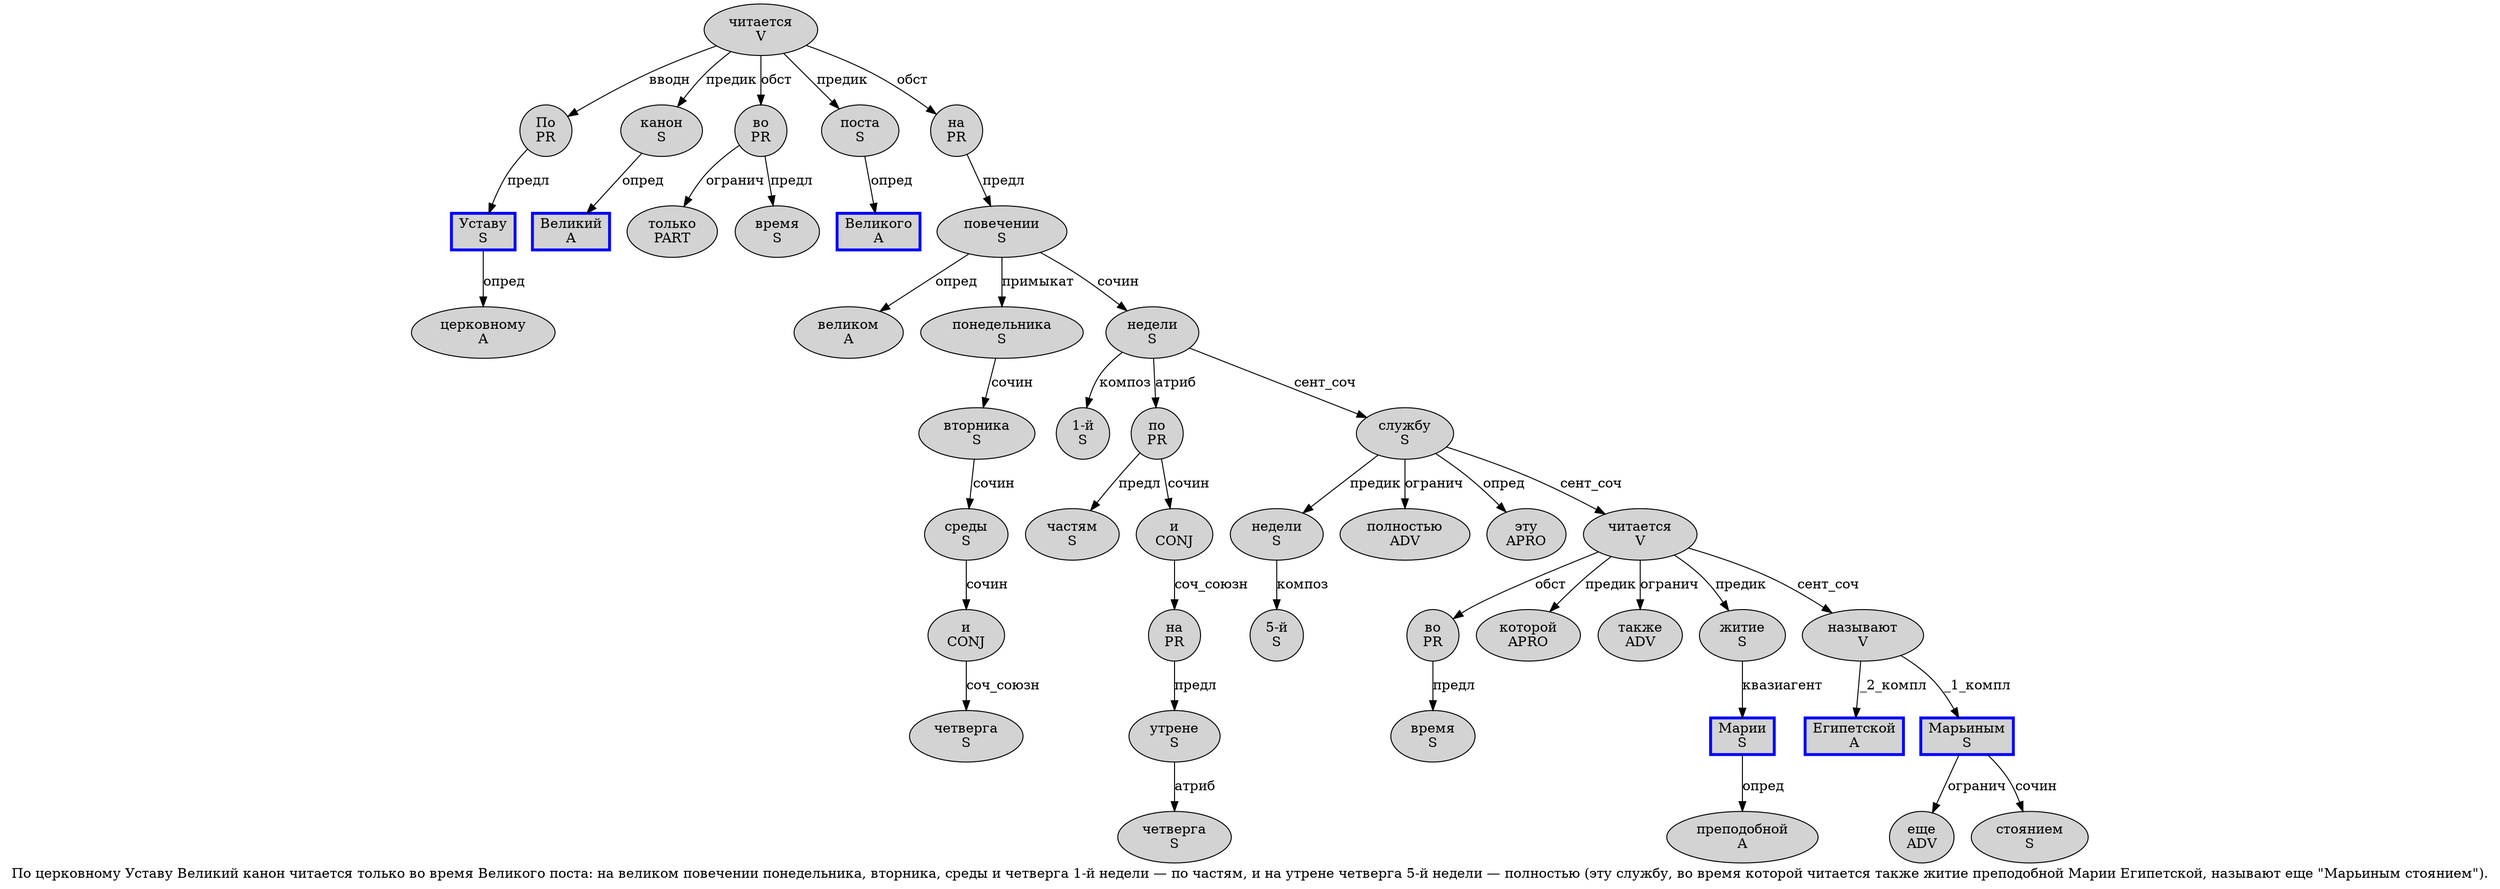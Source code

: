 digraph SENTENCE_1615 {
	graph [label="По церковному Уставу Великий канон читается только во время Великого поста: на великом повечении понедельника, вторника, среды и четверга 1-й недели — по частям, и на утрене четверга 5-й недели — полностью (эту службу, во время которой читается также житие преподобной Марии Египетской, называют еще \"Марьиным стоянием\")."]
	node [style=filled]
		0 [label="По
PR" color="" fillcolor=lightgray penwidth=1 shape=ellipse]
		1 [label="церковному
A" color="" fillcolor=lightgray penwidth=1 shape=ellipse]
		2 [label="Уставу
S" color=blue fillcolor=lightgray penwidth=3 shape=box]
		3 [label="Великий
A" color=blue fillcolor=lightgray penwidth=3 shape=box]
		4 [label="канон
S" color="" fillcolor=lightgray penwidth=1 shape=ellipse]
		5 [label="читается
V" color="" fillcolor=lightgray penwidth=1 shape=ellipse]
		6 [label="только
PART" color="" fillcolor=lightgray penwidth=1 shape=ellipse]
		7 [label="во
PR" color="" fillcolor=lightgray penwidth=1 shape=ellipse]
		8 [label="время
S" color="" fillcolor=lightgray penwidth=1 shape=ellipse]
		9 [label="Великого
A" color=blue fillcolor=lightgray penwidth=3 shape=box]
		10 [label="поста
S" color="" fillcolor=lightgray penwidth=1 shape=ellipse]
		12 [label="на
PR" color="" fillcolor=lightgray penwidth=1 shape=ellipse]
		13 [label="великом
A" color="" fillcolor=lightgray penwidth=1 shape=ellipse]
		14 [label="повечении
S" color="" fillcolor=lightgray penwidth=1 shape=ellipse]
		15 [label="понедельника
S" color="" fillcolor=lightgray penwidth=1 shape=ellipse]
		17 [label="вторника
S" color="" fillcolor=lightgray penwidth=1 shape=ellipse]
		19 [label="среды
S" color="" fillcolor=lightgray penwidth=1 shape=ellipse]
		20 [label="и
CONJ" color="" fillcolor=lightgray penwidth=1 shape=ellipse]
		21 [label="четверга
S" color="" fillcolor=lightgray penwidth=1 shape=ellipse]
		22 [label="1-й
S" color="" fillcolor=lightgray penwidth=1 shape=ellipse]
		23 [label="недели
S" color="" fillcolor=lightgray penwidth=1 shape=ellipse]
		25 [label="по
PR" color="" fillcolor=lightgray penwidth=1 shape=ellipse]
		26 [label="частям
S" color="" fillcolor=lightgray penwidth=1 shape=ellipse]
		28 [label="и
CONJ" color="" fillcolor=lightgray penwidth=1 shape=ellipse]
		29 [label="на
PR" color="" fillcolor=lightgray penwidth=1 shape=ellipse]
		30 [label="утрене
S" color="" fillcolor=lightgray penwidth=1 shape=ellipse]
		31 [label="четверга
S" color="" fillcolor=lightgray penwidth=1 shape=ellipse]
		32 [label="5-й
S" color="" fillcolor=lightgray penwidth=1 shape=ellipse]
		33 [label="недели
S" color="" fillcolor=lightgray penwidth=1 shape=ellipse]
		35 [label="полностью
ADV" color="" fillcolor=lightgray penwidth=1 shape=ellipse]
		37 [label="эту
APRO" color="" fillcolor=lightgray penwidth=1 shape=ellipse]
		38 [label="службу
S" color="" fillcolor=lightgray penwidth=1 shape=ellipse]
		40 [label="во
PR" color="" fillcolor=lightgray penwidth=1 shape=ellipse]
		41 [label="время
S" color="" fillcolor=lightgray penwidth=1 shape=ellipse]
		42 [label="которой
APRO" color="" fillcolor=lightgray penwidth=1 shape=ellipse]
		43 [label="читается
V" color="" fillcolor=lightgray penwidth=1 shape=ellipse]
		44 [label="также
ADV" color="" fillcolor=lightgray penwidth=1 shape=ellipse]
		45 [label="житие
S" color="" fillcolor=lightgray penwidth=1 shape=ellipse]
		46 [label="преподобной
A" color="" fillcolor=lightgray penwidth=1 shape=ellipse]
		47 [label="Марии
S" color=blue fillcolor=lightgray penwidth=3 shape=box]
		48 [label="Египетской
A" color=blue fillcolor=lightgray penwidth=3 shape=box]
		50 [label="называют
V" color="" fillcolor=lightgray penwidth=1 shape=ellipse]
		51 [label="еще
ADV" color="" fillcolor=lightgray penwidth=1 shape=ellipse]
		53 [label="Марьиным
S" color=blue fillcolor=lightgray penwidth=3 shape=box]
		54 [label="стоянием
S" color="" fillcolor=lightgray penwidth=1 shape=ellipse]
			0 -> 2 [label="предл"]
			47 -> 46 [label="опред"]
			20 -> 21 [label="соч_союзн"]
			19 -> 20 [label="сочин"]
			4 -> 3 [label="опред"]
			25 -> 26 [label="предл"]
			25 -> 28 [label="сочин"]
			23 -> 22 [label="композ"]
			23 -> 25 [label="атриб"]
			23 -> 38 [label="сент_соч"]
			5 -> 0 [label="вводн"]
			5 -> 4 [label="предик"]
			5 -> 7 [label="обст"]
			5 -> 10 [label="предик"]
			5 -> 12 [label="обст"]
			50 -> 48 [label="_2_компл"]
			50 -> 53 [label="_1_компл"]
			45 -> 47 [label="квазиагент"]
			29 -> 30 [label="предл"]
			43 -> 40 [label="обст"]
			43 -> 42 [label="предик"]
			43 -> 44 [label="огранич"]
			43 -> 45 [label="предик"]
			43 -> 50 [label="сент_соч"]
			7 -> 6 [label="огранич"]
			7 -> 8 [label="предл"]
			2 -> 1 [label="опред"]
			28 -> 29 [label="соч_союзн"]
			17 -> 19 [label="сочин"]
			12 -> 14 [label="предл"]
			14 -> 13 [label="опред"]
			14 -> 15 [label="примыкат"]
			14 -> 23 [label="сочин"]
			40 -> 41 [label="предл"]
			30 -> 31 [label="атриб"]
			10 -> 9 [label="опред"]
			53 -> 51 [label="огранич"]
			53 -> 54 [label="сочин"]
			33 -> 32 [label="композ"]
			38 -> 33 [label="предик"]
			38 -> 35 [label="огранич"]
			38 -> 37 [label="опред"]
			38 -> 43 [label="сент_соч"]
			15 -> 17 [label="сочин"]
}